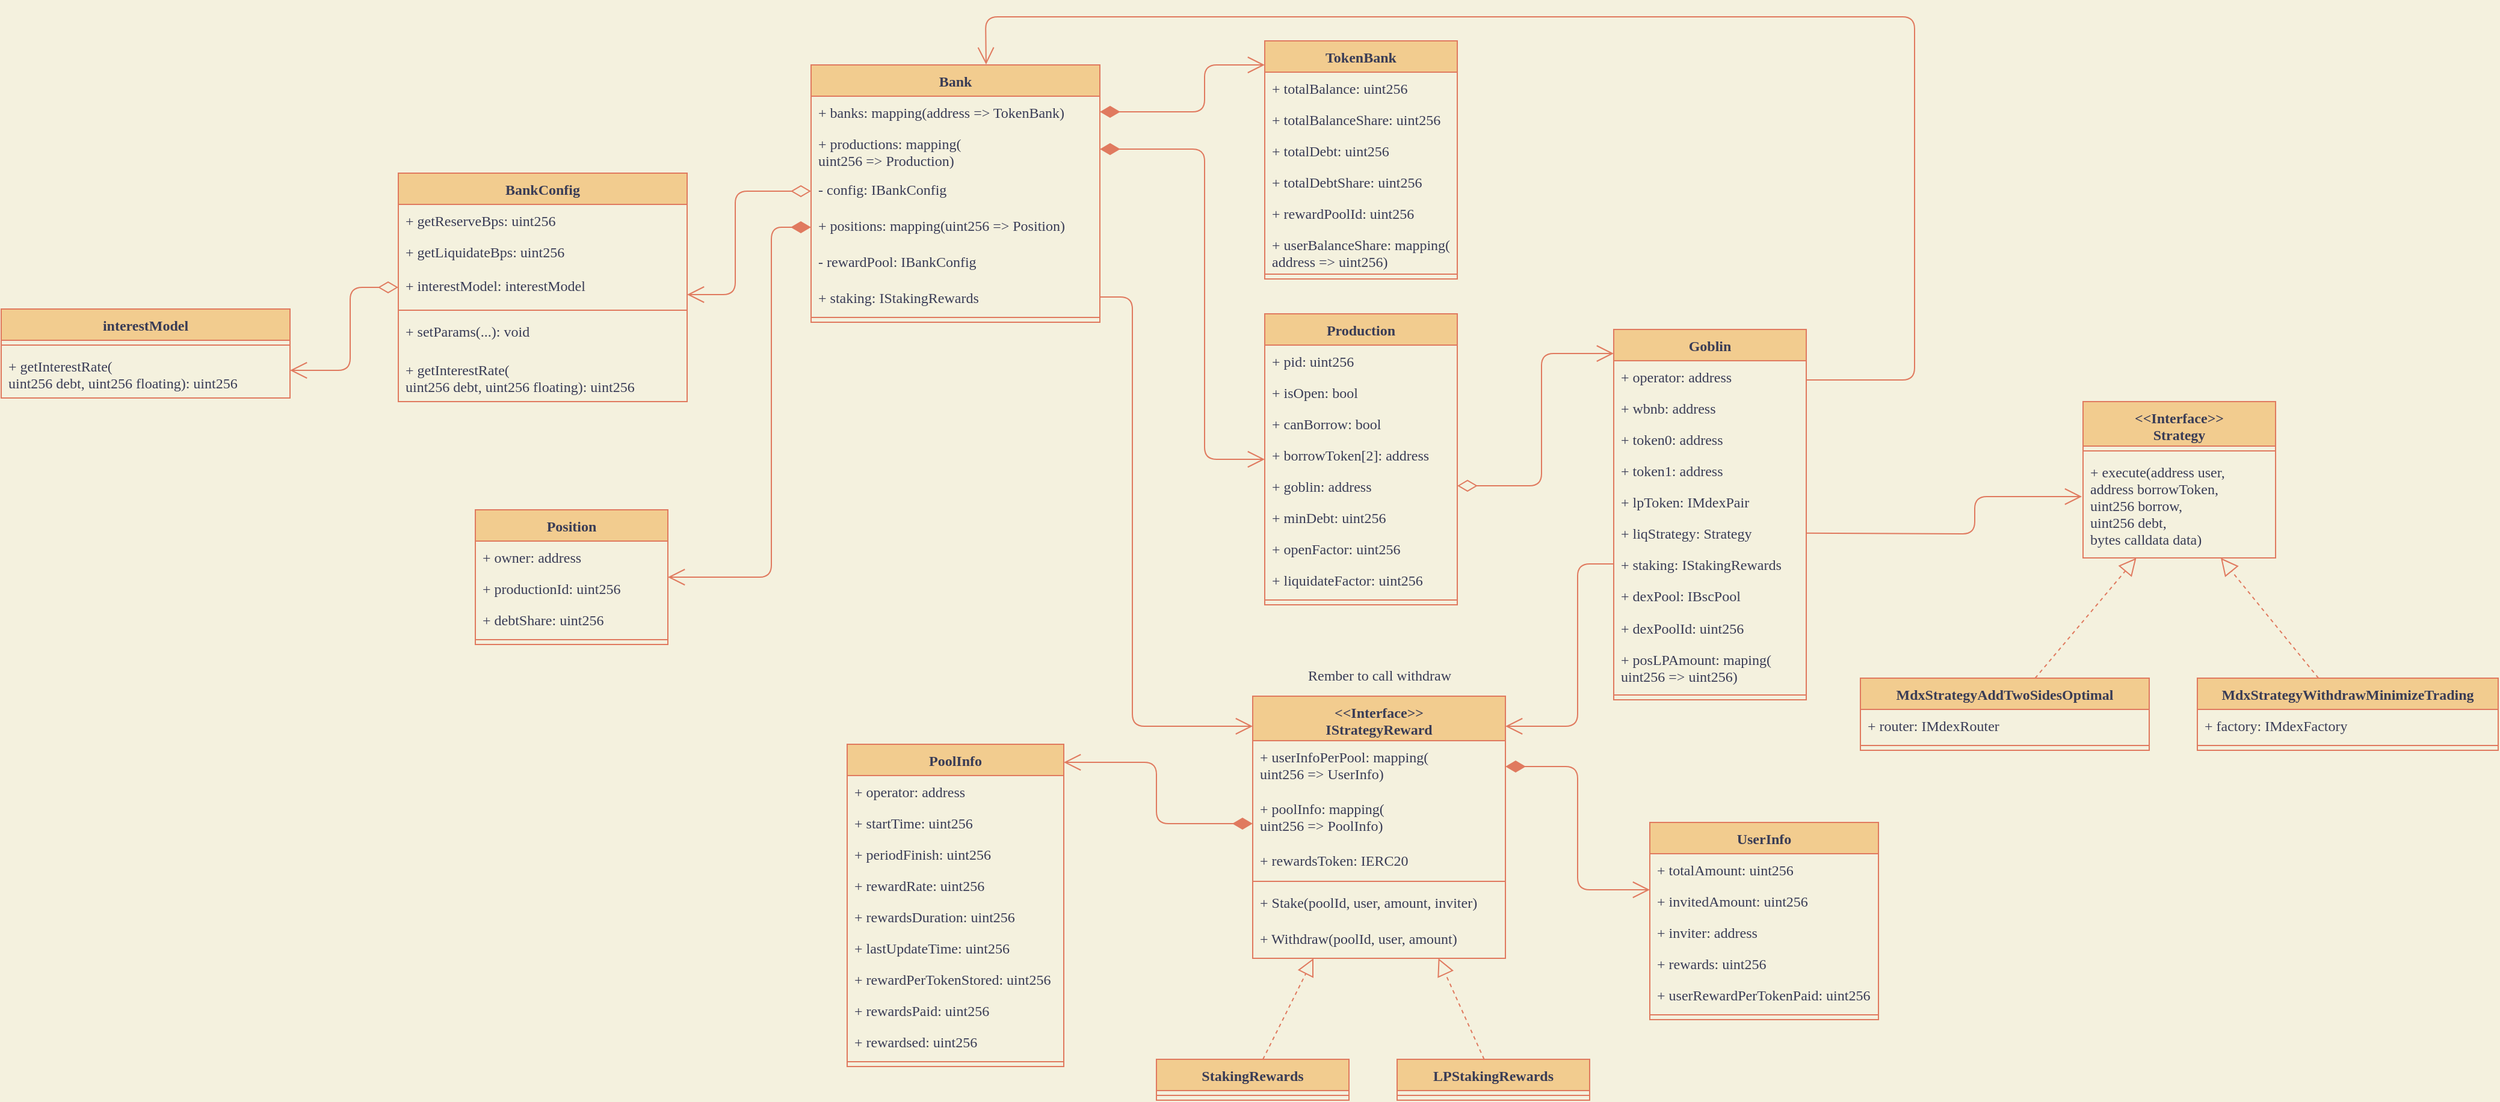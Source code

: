 <mxfile>
    <diagram id="jswmAK12UX1AshvY_wTH" name="Page-1">
        <mxGraphModel dx="1374" dy="790" grid="1" gridSize="10" guides="1" tooltips="1" connect="1" arrows="1" fold="1" page="1" pageScale="1" pageWidth="827" pageHeight="1169" background="#F4F1DE" math="0" shadow="0">
            <root>
                <mxCell id="0"/>
                <mxCell id="1" parent="0"/>
                <mxCell id="24" value="Bank" style="swimlane;fontStyle=1;align=center;verticalAlign=top;childLayout=stackLayout;horizontal=1;startSize=26;horizontalStack=0;resizeParent=1;resizeParentMax=0;resizeLast=0;collapsible=1;marginBottom=0;fillColor=#F2CC8F;strokeColor=#E07A5F;fontColor=#393C56;fontFamily=Times New Roman;" parent="1" vertex="1">
                    <mxGeometry x="693" y="60" width="240" height="214" as="geometry"/>
                </mxCell>
                <mxCell id="25" value="+ banks: mapping(address =&gt; TokenBank)" style="text;strokeColor=none;fillColor=none;align=left;verticalAlign=top;spacingLeft=4;spacingRight=4;overflow=hidden;rotatable=0;points=[[0,0.5],[1,0.5]];portConstraint=eastwest;fontColor=#393C56;fontFamily=Times New Roman;" parent="24" vertex="1">
                    <mxGeometry y="26" width="240" height="26" as="geometry"/>
                </mxCell>
                <mxCell id="26" value="+ productions: mapping(&#10;uint256 =&gt; Production)" style="text;strokeColor=none;fillColor=none;align=left;verticalAlign=top;spacingLeft=4;spacingRight=4;overflow=hidden;rotatable=0;points=[[0,0.5],[1,0.5]];portConstraint=eastwest;fontColor=#393C56;fontFamily=Times New Roman;" parent="24" vertex="1">
                    <mxGeometry y="52" width="240" height="38" as="geometry"/>
                </mxCell>
                <mxCell id="57" value="- config: IBankConfig" style="text;strokeColor=none;fillColor=none;align=left;verticalAlign=top;spacingLeft=4;spacingRight=4;overflow=hidden;rotatable=0;points=[[0,0.5],[1,0.5]];portConstraint=eastwest;fontColor=#393C56;fontFamily=Times New Roman;" parent="24" vertex="1">
                    <mxGeometry y="90" width="240" height="30" as="geometry"/>
                </mxCell>
                <mxCell id="27" value="+ positions: mapping(uint256 =&gt; Position)" style="text;strokeColor=none;fillColor=none;align=left;verticalAlign=top;spacingLeft=4;spacingRight=4;overflow=hidden;rotatable=0;points=[[0,0.5],[1,0.5]];portConstraint=eastwest;fontColor=#393C56;fontFamily=Times New Roman;" parent="24" vertex="1">
                    <mxGeometry y="120" width="240" height="30" as="geometry"/>
                </mxCell>
                <mxCell id="148" value="- rewardPool: IBankConfig" style="text;strokeColor=none;fillColor=none;align=left;verticalAlign=top;spacingLeft=4;spacingRight=4;overflow=hidden;rotatable=0;points=[[0,0.5],[1,0.5]];portConstraint=eastwest;fontColor=#393C56;fontFamily=Times New Roman;" parent="24" vertex="1">
                    <mxGeometry y="150" width="240" height="30" as="geometry"/>
                </mxCell>
                <mxCell id="153" value="+ staking: IStakingRewards" style="text;strokeColor=none;fillColor=none;align=left;verticalAlign=top;spacingLeft=4;spacingRight=4;overflow=hidden;rotatable=0;points=[[0,0.5],[1,0.5]];portConstraint=eastwest;fontColor=#393C56;fontFamily=Times New Roman;" parent="24" vertex="1">
                    <mxGeometry y="180" width="240" height="26" as="geometry"/>
                </mxCell>
                <mxCell id="28" value="" style="line;strokeWidth=1;fillColor=none;align=left;verticalAlign=middle;spacingTop=-1;spacingLeft=3;spacingRight=3;rotatable=0;labelPosition=right;points=[];portConstraint=eastwest;strokeColor=#E07A5F;fontColor=#393C56;fontFamily=Times New Roman;labelBackgroundColor=#F4F1DE;" parent="24" vertex="1">
                    <mxGeometry y="206" width="240" height="8" as="geometry"/>
                </mxCell>
                <mxCell id="32" value="TokenBank" style="swimlane;fontStyle=1;align=center;verticalAlign=top;childLayout=stackLayout;horizontal=1;startSize=26;horizontalStack=0;resizeParent=1;resizeParentMax=0;resizeLast=0;collapsible=1;marginBottom=0;fillColor=#F2CC8F;strokeColor=#E07A5F;fontColor=#393C56;fontFamily=Times New Roman;" parent="1" vertex="1">
                    <mxGeometry x="1070" y="40.0" width="160" height="198" as="geometry"/>
                </mxCell>
                <mxCell id="33" value="+ totalBalance: uint256" style="text;strokeColor=none;fillColor=none;align=left;verticalAlign=top;spacingLeft=4;spacingRight=4;overflow=hidden;rotatable=0;points=[[0,0.5],[1,0.5]];portConstraint=eastwest;fontColor=#393C56;labelBackgroundColor=none;fontFamily=Times New Roman;" parent="32" vertex="1">
                    <mxGeometry y="26" width="160" height="26" as="geometry"/>
                </mxCell>
                <mxCell id="196" value="+ totalBalanceShare: uint256" style="text;strokeColor=none;fillColor=none;align=left;verticalAlign=top;spacingLeft=4;spacingRight=4;overflow=hidden;rotatable=0;points=[[0,0.5],[1,0.5]];portConstraint=eastwest;fontColor=#393C56;labelBackgroundColor=none;fontFamily=Times New Roman;" parent="32" vertex="1">
                    <mxGeometry y="52" width="160" height="26" as="geometry"/>
                </mxCell>
                <mxCell id="34" value="+ totalDebt: uint256" style="text;strokeColor=none;fillColor=none;align=left;verticalAlign=top;spacingLeft=4;spacingRight=4;overflow=hidden;rotatable=0;points=[[0,0.5],[1,0.5]];portConstraint=eastwest;fontColor=#393C56;fontFamily=Times New Roman;" parent="32" vertex="1">
                    <mxGeometry y="78" width="160" height="26" as="geometry"/>
                </mxCell>
                <mxCell id="37" value="+ totalDebtShare: uint256" style="text;strokeColor=none;fillColor=none;align=left;verticalAlign=top;spacingLeft=4;spacingRight=4;overflow=hidden;rotatable=0;points=[[0,0.5],[1,0.5]];portConstraint=eastwest;fontColor=#393C56;fontFamily=Times New Roman;" parent="32" vertex="1">
                    <mxGeometry y="104" width="160" height="26" as="geometry"/>
                </mxCell>
                <mxCell id="147" value="+ rewardPoolId: uint256" style="text;strokeColor=none;fillColor=none;align=left;verticalAlign=top;spacingLeft=4;spacingRight=4;overflow=hidden;rotatable=0;points=[[0,0.5],[1,0.5]];portConstraint=eastwest;fontColor=#393C56;fontFamily=Times New Roman;" parent="32" vertex="1">
                    <mxGeometry y="130" width="160" height="26" as="geometry"/>
                </mxCell>
                <mxCell id="197" value="+ userBalanceShare: mapping(&#10;address =&gt; uint256)" style="text;strokeColor=none;fillColor=none;align=left;verticalAlign=top;spacingLeft=4;spacingRight=4;overflow=hidden;rotatable=0;points=[[0,0.5],[1,0.5]];portConstraint=eastwest;fontColor=#393C56;fontFamily=Times New Roman;" parent="32" vertex="1">
                    <mxGeometry y="156" width="160" height="34" as="geometry"/>
                </mxCell>
                <mxCell id="35" value="" style="line;strokeWidth=1;fillColor=none;align=left;verticalAlign=middle;spacingTop=-1;spacingLeft=3;spacingRight=3;rotatable=0;labelPosition=right;points=[];portConstraint=eastwest;strokeColor=#E07A5F;fontColor=#393C56;fontFamily=Times New Roman;labelBackgroundColor=#F4F1DE;" parent="32" vertex="1">
                    <mxGeometry y="190" width="160" height="8" as="geometry"/>
                </mxCell>
                <mxCell id="36" value="" style="endArrow=open;html=1;endSize=12;startArrow=diamondThin;startSize=14;startFill=1;edgeStyle=orthogonalEdgeStyle;align=left;verticalAlign=bottom;strokeColor=#E07A5F;fillColor=#F2CC8F;fontColor=#393C56;fontFamily=Times New Roman;labelBackgroundColor=#F4F1DE;" parent="1" source="25" target="32" edge="1">
                    <mxGeometry x="-1" y="3" relative="1" as="geometry">
                        <mxPoint x="933" y="100.004" as="sourcePoint"/>
                        <mxPoint x="989" y="130" as="targetPoint"/>
                        <Array as="points">
                            <mxPoint x="1020" y="99"/>
                            <mxPoint x="1020" y="60"/>
                        </Array>
                    </mxGeometry>
                </mxCell>
                <mxCell id="43" value="Production" style="swimlane;fontStyle=1;align=center;verticalAlign=top;childLayout=stackLayout;horizontal=1;startSize=26;horizontalStack=0;resizeParent=1;resizeParentMax=0;resizeLast=0;collapsible=1;marginBottom=0;fillColor=#F2CC8F;strokeColor=#E07A5F;fontColor=#393C56;fontFamily=Times New Roman;" parent="1" vertex="1">
                    <mxGeometry x="1070" y="267" width="160" height="242" as="geometry"/>
                </mxCell>
                <mxCell id="189" value="+ pid: uint256" style="text;strokeColor=none;fillColor=none;align=left;verticalAlign=top;spacingLeft=4;spacingRight=4;overflow=hidden;rotatable=0;points=[[0,0.5],[1,0.5]];portConstraint=eastwest;fontColor=#393C56;labelBackgroundColor=none;fontFamily=Times New Roman;" parent="43" vertex="1">
                    <mxGeometry y="26" width="160" height="26" as="geometry"/>
                </mxCell>
                <mxCell id="191" value="+ isOpen: bool" style="text;strokeColor=none;fillColor=none;align=left;verticalAlign=top;spacingLeft=4;spacingRight=4;overflow=hidden;rotatable=0;points=[[0,0.5],[1,0.5]];portConstraint=eastwest;fontColor=#393C56;fontFamily=Times New Roman;" parent="43" vertex="1">
                    <mxGeometry y="52" width="160" height="26" as="geometry"/>
                </mxCell>
                <mxCell id="193" value="+ canBorrow: bool" style="text;strokeColor=none;fillColor=none;align=left;verticalAlign=top;spacingLeft=4;spacingRight=4;overflow=hidden;rotatable=0;points=[[0,0.5],[1,0.5]];portConstraint=eastwest;fontColor=#393C56;fontFamily=Times New Roman;" parent="43" vertex="1">
                    <mxGeometry y="78" width="160" height="26" as="geometry"/>
                </mxCell>
                <mxCell id="192" value="+ borrowToken[2]: address" style="text;strokeColor=none;fillColor=none;align=left;verticalAlign=top;spacingLeft=4;spacingRight=4;overflow=hidden;rotatable=0;points=[[0,0.5],[1,0.5]];portConstraint=eastwest;fontColor=#393C56;labelBackgroundColor=none;fontFamily=Times New Roman;" parent="43" vertex="1">
                    <mxGeometry y="104" width="160" height="26" as="geometry"/>
                </mxCell>
                <mxCell id="45" value="+ goblin: address" style="text;strokeColor=none;fillColor=none;align=left;verticalAlign=top;spacingLeft=4;spacingRight=4;overflow=hidden;rotatable=0;points=[[0,0.5],[1,0.5]];portConstraint=eastwest;fontColor=#393C56;fontFamily=Times New Roman;" parent="43" vertex="1">
                    <mxGeometry y="130" width="160" height="26" as="geometry"/>
                </mxCell>
                <mxCell id="194" value="+ minDebt: uint256" style="text;strokeColor=none;fillColor=none;align=left;verticalAlign=top;spacingLeft=4;spacingRight=4;overflow=hidden;rotatable=0;points=[[0,0.5],[1,0.5]];portConstraint=eastwest;fontColor=#393C56;fontFamily=Times New Roman;" parent="43" vertex="1">
                    <mxGeometry y="156" width="160" height="26" as="geometry"/>
                </mxCell>
                <mxCell id="46" value="+ openFactor: uint256" style="text;strokeColor=none;fillColor=none;align=left;verticalAlign=top;spacingLeft=4;spacingRight=4;overflow=hidden;rotatable=0;points=[[0,0.5],[1,0.5]];portConstraint=eastwest;fontColor=#393C56;fontFamily=Times New Roman;" parent="43" vertex="1">
                    <mxGeometry y="182" width="160" height="26" as="geometry"/>
                </mxCell>
                <mxCell id="49" value="+ liquidateFactor: uint256" style="text;strokeColor=none;fillColor=none;align=left;verticalAlign=top;spacingLeft=4;spacingRight=4;overflow=hidden;rotatable=0;points=[[0,0.5],[1,0.5]];portConstraint=eastwest;fontColor=#393C56;fontFamily=Times New Roman;" parent="43" vertex="1">
                    <mxGeometry y="208" width="160" height="26" as="geometry"/>
                </mxCell>
                <mxCell id="47" value="" style="line;strokeWidth=1;fillColor=none;align=left;verticalAlign=middle;spacingTop=-1;spacingLeft=3;spacingRight=3;rotatable=0;labelPosition=right;points=[];portConstraint=eastwest;strokeColor=#E07A5F;fontColor=#393C56;fontFamily=Times New Roman;labelBackgroundColor=#F4F1DE;" parent="43" vertex="1">
                    <mxGeometry y="234" width="160" height="8" as="geometry"/>
                </mxCell>
                <mxCell id="48" value="" style="endArrow=open;html=1;endSize=12;startArrow=diamondThin;startSize=14;startFill=1;edgeStyle=orthogonalEdgeStyle;align=left;verticalAlign=bottom;strokeColor=#E07A5F;fillColor=#F2CC8F;fontColor=#393C56;fontFamily=Times New Roman;labelBackgroundColor=#F4F1DE;" parent="1" source="26" target="43" edge="1">
                    <mxGeometry x="-1" y="3" relative="1" as="geometry">
                        <mxPoint x="937" y="130" as="sourcePoint"/>
                        <mxPoint x="1020" y="280" as="targetPoint"/>
                        <Array as="points">
                            <mxPoint x="1020" y="130"/>
                            <mxPoint x="1020" y="388"/>
                        </Array>
                    </mxGeometry>
                </mxCell>
                <mxCell id="50" value="Position" style="swimlane;fontStyle=1;align=center;verticalAlign=top;childLayout=stackLayout;horizontal=1;startSize=26;horizontalStack=0;resizeParent=1;resizeParentMax=0;resizeLast=0;collapsible=1;marginBottom=0;fillColor=#F2CC8F;strokeColor=#E07A5F;fontColor=#393C56;fontFamily=Times New Roman;" parent="1" vertex="1">
                    <mxGeometry x="414" y="430" width="160" height="112" as="geometry"/>
                </mxCell>
                <mxCell id="51" value="+ owner: address" style="text;strokeColor=none;fillColor=none;align=left;verticalAlign=top;spacingLeft=4;spacingRight=4;overflow=hidden;rotatable=0;points=[[0,0.5],[1,0.5]];portConstraint=eastwest;fontColor=#393C56;labelBackgroundColor=none;fontFamily=Times New Roman;" parent="50" vertex="1">
                    <mxGeometry y="26" width="160" height="26" as="geometry"/>
                </mxCell>
                <mxCell id="52" value="+ productionId: uint256" style="text;strokeColor=none;fillColor=none;align=left;verticalAlign=top;spacingLeft=4;spacingRight=4;overflow=hidden;rotatable=0;points=[[0,0.5],[1,0.5]];portConstraint=eastwest;fontColor=#393C56;fontFamily=Times New Roman;" parent="50" vertex="1">
                    <mxGeometry y="52" width="160" height="26" as="geometry"/>
                </mxCell>
                <mxCell id="53" value="+ debtShare: uint256" style="text;strokeColor=none;fillColor=none;align=left;verticalAlign=top;spacingLeft=4;spacingRight=4;overflow=hidden;rotatable=0;points=[[0,0.5],[1,0.5]];portConstraint=eastwest;fontColor=#393C56;fontFamily=Times New Roman;" parent="50" vertex="1">
                    <mxGeometry y="78" width="160" height="26" as="geometry"/>
                </mxCell>
                <mxCell id="55" value="" style="line;strokeWidth=1;fillColor=none;align=left;verticalAlign=middle;spacingTop=-1;spacingLeft=3;spacingRight=3;rotatable=0;labelPosition=right;points=[];portConstraint=eastwest;strokeColor=#E07A5F;fontColor=#393C56;fontFamily=Times New Roman;labelBackgroundColor=#F4F1DE;" parent="50" vertex="1">
                    <mxGeometry y="104" width="160" height="8" as="geometry"/>
                </mxCell>
                <mxCell id="56" value="" style="endArrow=open;html=1;endSize=12;startArrow=diamondThin;startSize=14;startFill=1;edgeStyle=orthogonalEdgeStyle;align=left;verticalAlign=bottom;strokeColor=#E07A5F;fillColor=#F2CC8F;fontColor=#393C56;fontFamily=Times New Roman;labelBackgroundColor=#F4F1DE;" parent="1" source="27" target="50" edge="1">
                    <mxGeometry x="-1" y="3" relative="1" as="geometry">
                        <mxPoint x="670" y="210" as="sourcePoint"/>
                        <mxPoint x="1020" y="440" as="targetPoint"/>
                        <Array as="points">
                            <mxPoint x="660" y="195"/>
                            <mxPoint x="660" y="486"/>
                        </Array>
                    </mxGeometry>
                </mxCell>
                <mxCell id="58" value="BankConfig" style="swimlane;fontStyle=1;align=center;verticalAlign=top;childLayout=stackLayout;horizontal=1;startSize=26;horizontalStack=0;resizeParent=1;resizeParentMax=0;resizeLast=0;collapsible=1;marginBottom=0;fillColor=#F2CC8F;strokeColor=#E07A5F;fontColor=#393C56;fontFamily=Times New Roman;" parent="1" vertex="1">
                    <mxGeometry x="350" y="150" width="240" height="190" as="geometry"/>
                </mxCell>
                <mxCell id="59" value="+ getReserveBps: uint256" style="text;strokeColor=none;fillColor=none;align=left;verticalAlign=top;spacingLeft=4;spacingRight=4;overflow=hidden;rotatable=0;points=[[0,0.5],[1,0.5]];portConstraint=eastwest;fontColor=#393C56;fontFamily=Times New Roman;" parent="58" vertex="1">
                    <mxGeometry y="26" width="240" height="26" as="geometry"/>
                </mxCell>
                <mxCell id="60" value="+ getLiquidateBps: uint256" style="text;strokeColor=none;fillColor=none;align=left;verticalAlign=top;spacingLeft=4;spacingRight=4;overflow=hidden;rotatable=0;points=[[0,0.5],[1,0.5]];portConstraint=eastwest;fontColor=#393C56;fontFamily=Times New Roman;" parent="58" vertex="1">
                    <mxGeometry y="52" width="240" height="28" as="geometry"/>
                </mxCell>
                <mxCell id="61" value="+ interestModel: interestModel" style="text;strokeColor=none;fillColor=none;align=left;verticalAlign=top;spacingLeft=4;spacingRight=4;overflow=hidden;rotatable=0;points=[[0,0.5],[1,0.5]];portConstraint=eastwest;fontColor=#393C56;fontFamily=Times New Roman;" parent="58" vertex="1">
                    <mxGeometry y="80" width="240" height="30" as="geometry"/>
                </mxCell>
                <mxCell id="63" value="" style="line;strokeWidth=1;fillColor=none;align=left;verticalAlign=middle;spacingTop=-1;spacingLeft=3;spacingRight=3;rotatable=0;labelPosition=right;points=[];portConstraint=eastwest;strokeColor=#E07A5F;fontColor=#393C56;fontFamily=Times New Roman;labelBackgroundColor=#F4F1DE;" parent="58" vertex="1">
                    <mxGeometry y="110" width="240" height="8" as="geometry"/>
                </mxCell>
                <mxCell id="64" value="+ setParams(...): void" style="text;strokeColor=none;fillColor=none;align=left;verticalAlign=top;spacingLeft=4;spacingRight=4;overflow=hidden;rotatable=0;points=[[0,0.5],[1,0.5]];portConstraint=eastwest;fontColor=#393C56;html=1;fontFamily=Times New Roman;" parent="58" vertex="1">
                    <mxGeometry y="118" width="240" height="32" as="geometry"/>
                </mxCell>
                <mxCell id="65" value="+ getInterestRate(&lt;br&gt;uint256 debt, uint256 floating): uint256" style="text;strokeColor=none;fillColor=none;align=left;verticalAlign=top;spacingLeft=4;spacingRight=4;overflow=hidden;rotatable=0;points=[[0,0.5],[1,0.5]];portConstraint=eastwest;fontColor=#393C56;html=1;fontFamily=Times New Roman;" parent="58" vertex="1">
                    <mxGeometry y="150" width="240" height="40" as="geometry"/>
                </mxCell>
                <mxCell id="67" value="interestModel" style="swimlane;fontStyle=1;align=center;verticalAlign=top;childLayout=stackLayout;horizontal=1;startSize=26;horizontalStack=0;resizeParent=1;resizeParentMax=0;resizeLast=0;collapsible=1;marginBottom=0;fillColor=#F2CC8F;strokeColor=#E07A5F;fontColor=#393C56;fontFamily=Times New Roman;" parent="1" vertex="1">
                    <mxGeometry x="20" y="263" width="240" height="74" as="geometry"/>
                </mxCell>
                <mxCell id="72" value="" style="line;strokeWidth=1;fillColor=none;align=left;verticalAlign=middle;spacingTop=-1;spacingLeft=3;spacingRight=3;rotatable=0;labelPosition=right;points=[];portConstraint=eastwest;strokeColor=#E07A5F;fontColor=#393C56;fontFamily=Times New Roman;labelBackgroundColor=#F4F1DE;" parent="67" vertex="1">
                    <mxGeometry y="26" width="240" height="8" as="geometry"/>
                </mxCell>
                <mxCell id="74" value="+ getInterestRate(&lt;br&gt;uint256 debt, uint256 floating): uint256" style="text;strokeColor=none;fillColor=none;align=left;verticalAlign=top;spacingLeft=4;spacingRight=4;overflow=hidden;rotatable=0;points=[[0,0.5],[1,0.5]];portConstraint=eastwest;fontColor=#393C56;html=1;fontFamily=Times New Roman;" parent="67" vertex="1">
                    <mxGeometry y="34" width="240" height="40" as="geometry"/>
                </mxCell>
                <mxCell id="77" value="" style="endArrow=open;html=1;endSize=12;startArrow=diamondThin;startSize=14;startFill=0;edgeStyle=orthogonalEdgeStyle;align=left;verticalAlign=bottom;strokeColor=#E07A5F;fontColor=#393C56;fontFamily=Times New Roman;labelBackgroundColor=#F4F1DE;" parent="1" edge="1">
                    <mxGeometry x="-1" y="3" relative="1" as="geometry">
                        <mxPoint x="350" y="245" as="sourcePoint"/>
                        <mxPoint x="260" y="314" as="targetPoint"/>
                        <Array as="points">
                            <mxPoint x="310" y="245"/>
                            <mxPoint x="310" y="314"/>
                        </Array>
                    </mxGeometry>
                </mxCell>
                <mxCell id="78" value="" style="endArrow=open;html=1;endSize=12;startArrow=diamondThin;startSize=14;startFill=0;edgeStyle=orthogonalEdgeStyle;align=left;verticalAlign=bottom;strokeColor=#E07A5F;fontColor=#393C56;fontFamily=Times New Roman;labelBackgroundColor=#F4F1DE;" parent="1" source="57" edge="1">
                    <mxGeometry x="-1" y="3" relative="1" as="geometry">
                        <mxPoint x="640" y="180" as="sourcePoint"/>
                        <mxPoint x="590" y="251" as="targetPoint"/>
                        <Array as="points">
                            <mxPoint x="630" y="165"/>
                            <mxPoint x="630" y="251"/>
                        </Array>
                    </mxGeometry>
                </mxCell>
                <mxCell id="82" value="" style="endArrow=open;html=1;endSize=12;startArrow=diamondThin;startSize=14;startFill=0;edgeStyle=orthogonalEdgeStyle;align=left;verticalAlign=bottom;strokeColor=#E07A5F;fontColor=#393C56;fontFamily=Times New Roman;labelBackgroundColor=#F4F1DE;" parent="1" source="45" target="83" edge="1">
                    <mxGeometry x="-1" y="3" relative="1" as="geometry">
                        <mxPoint x="1300" y="240" as="sourcePoint"/>
                        <mxPoint x="1320" y="360" as="targetPoint"/>
                        <Array as="points">
                            <mxPoint x="1300" y="410"/>
                            <mxPoint x="1300" y="300"/>
                        </Array>
                    </mxGeometry>
                </mxCell>
                <mxCell id="83" value="Goblin" style="swimlane;fontStyle=1;align=center;verticalAlign=top;childLayout=stackLayout;horizontal=1;startSize=26;horizontalStack=0;resizeParent=1;resizeParentMax=0;resizeLast=0;collapsible=1;marginBottom=0;fillColor=#F2CC8F;strokeColor=#E07A5F;fontColor=#393C56;fontFamily=Times New Roman;" parent="1" vertex="1">
                    <mxGeometry x="1360" y="280" width="160" height="308" as="geometry"/>
                </mxCell>
                <mxCell id="87" value="+ operator: address" style="text;strokeColor=none;fillColor=none;align=left;verticalAlign=top;spacingLeft=4;spacingRight=4;overflow=hidden;rotatable=0;points=[[0,0.5],[1,0.5]];portConstraint=eastwest;fontColor=#393C56;fontFamily=Times New Roman;" parent="83" vertex="1">
                    <mxGeometry y="26" width="160" height="26" as="geometry"/>
                </mxCell>
                <mxCell id="84" value="+ wbnb: address" style="text;strokeColor=none;fillColor=none;align=left;verticalAlign=top;spacingLeft=4;spacingRight=4;overflow=hidden;rotatable=0;points=[[0,0.5],[1,0.5]];portConstraint=eastwest;fontColor=#393C56;labelBackgroundColor=none;fontFamily=Times New Roman;" parent="83" vertex="1">
                    <mxGeometry y="52" width="160" height="26" as="geometry"/>
                </mxCell>
                <mxCell id="85" value="+ token0: address" style="text;strokeColor=none;fillColor=none;align=left;verticalAlign=top;spacingLeft=4;spacingRight=4;overflow=hidden;rotatable=0;points=[[0,0.5],[1,0.5]];portConstraint=eastwest;fontColor=#393C56;fontFamily=Times New Roman;" parent="83" vertex="1">
                    <mxGeometry y="78" width="160" height="26" as="geometry"/>
                </mxCell>
                <mxCell id="86" value="+ token1: address" style="text;strokeColor=none;fillColor=none;align=left;verticalAlign=top;spacingLeft=4;spacingRight=4;overflow=hidden;rotatable=0;points=[[0,0.5],[1,0.5]];portConstraint=eastwest;fontColor=#393C56;fontFamily=Times New Roman;" parent="83" vertex="1">
                    <mxGeometry y="104" width="160" height="26" as="geometry"/>
                </mxCell>
                <mxCell id="89" value="+ lpToken: IMdexPair" style="text;strokeColor=none;fillColor=none;align=left;verticalAlign=top;spacingLeft=4;spacingRight=4;overflow=hidden;rotatable=0;points=[[0,0.5],[1,0.5]];portConstraint=eastwest;fontColor=#393C56;fontFamily=Times New Roman;" parent="83" vertex="1">
                    <mxGeometry y="130" width="160" height="26" as="geometry"/>
                </mxCell>
                <mxCell id="90" value="+ liqStrategy: Strategy" style="text;strokeColor=none;fillColor=none;align=left;verticalAlign=top;spacingLeft=4;spacingRight=4;overflow=hidden;rotatable=0;points=[[0,0.5],[1,0.5]];portConstraint=eastwest;fontColor=#393C56;fontFamily=Times New Roman;" parent="83" vertex="1">
                    <mxGeometry y="156" width="160" height="26" as="geometry"/>
                </mxCell>
                <mxCell id="91" value="+ staking: IStakingRewards" style="text;strokeColor=none;fillColor=none;align=left;verticalAlign=top;spacingLeft=4;spacingRight=4;overflow=hidden;rotatable=0;points=[[0,0.5],[1,0.5]];portConstraint=eastwest;fontColor=#393C56;fontFamily=Times New Roman;" parent="83" vertex="1">
                    <mxGeometry y="182" width="160" height="26" as="geometry"/>
                </mxCell>
                <mxCell id="177" value="+ dexPool: IBscPool" style="text;strokeColor=none;fillColor=none;align=left;verticalAlign=top;spacingLeft=4;spacingRight=4;overflow=hidden;rotatable=0;points=[[0,0.5],[1,0.5]];portConstraint=eastwest;fontColor=#393C56;fontFamily=Times New Roman;" parent="83" vertex="1">
                    <mxGeometry y="208" width="160" height="27" as="geometry"/>
                </mxCell>
                <mxCell id="166" value="+ dexPoolId: uint256" style="text;strokeColor=none;fillColor=none;align=left;verticalAlign=top;spacingLeft=4;spacingRight=4;overflow=hidden;rotatable=0;points=[[0,0.5],[1,0.5]];portConstraint=eastwest;fontColor=#393C56;fontFamily=Times New Roman;" parent="83" vertex="1">
                    <mxGeometry y="235" width="160" height="26" as="geometry"/>
                </mxCell>
                <mxCell id="198" value="+ posLPAmount: maping(&#10;uint256 =&gt; uint256)" style="text;strokeColor=none;fillColor=none;align=left;verticalAlign=top;spacingLeft=4;spacingRight=4;overflow=hidden;rotatable=0;points=[[0,0.5],[1,0.5]];portConstraint=eastwest;fontColor=#393C56;fontFamily=Times New Roman;" parent="83" vertex="1">
                    <mxGeometry y="261" width="160" height="39" as="geometry"/>
                </mxCell>
                <mxCell id="88" value="" style="line;strokeWidth=1;fillColor=none;align=left;verticalAlign=middle;spacingTop=-1;spacingLeft=3;spacingRight=3;rotatable=0;labelPosition=right;points=[];portConstraint=eastwest;strokeColor=#E07A5F;fontColor=#393C56;fontFamily=Times New Roman;labelBackgroundColor=#F4F1DE;" parent="83" vertex="1">
                    <mxGeometry y="300" width="160" height="8" as="geometry"/>
                </mxCell>
                <mxCell id="92" value="" style="endArrow=open;endFill=1;endSize=12;html=1;strokeColor=#E07A5F;fillColor=#F2CC8F;fontColor=#393C56;entryX=0.606;entryY=-0.002;entryDx=0;entryDy=0;entryPerimeter=0;exitX=1;exitY=0.615;exitDx=0;exitDy=0;exitPerimeter=0;fontFamily=Times New Roman;labelBackgroundColor=#F4F1DE;" parent="1" source="87" target="24" edge="1">
                    <mxGeometry width="160" relative="1" as="geometry">
                        <mxPoint x="1520" y="400" as="sourcePoint"/>
                        <mxPoint x="900" y="30" as="targetPoint"/>
                        <Array as="points">
                            <mxPoint x="1610" y="322"/>
                            <mxPoint x="1610" y="20"/>
                            <mxPoint x="1240" y="20"/>
                            <mxPoint x="838" y="20"/>
                        </Array>
                    </mxGeometry>
                </mxCell>
                <mxCell id="110" value="StakingRewards" style="swimlane;fontStyle=1;align=center;verticalAlign=top;childLayout=stackLayout;horizontal=1;startSize=26;horizontalStack=0;resizeParent=1;resizeParentMax=0;resizeLast=0;collapsible=1;marginBottom=0;fillColor=#F2CC8F;strokeColor=#E07A5F;fontColor=#393C56;fontFamily=Times New Roman;" parent="1" vertex="1">
                    <mxGeometry x="980" y="887" width="160" height="34" as="geometry"/>
                </mxCell>
                <mxCell id="113" value="" style="line;strokeWidth=1;fillColor=none;align=left;verticalAlign=middle;spacingTop=-1;spacingLeft=3;spacingRight=3;rotatable=0;labelPosition=right;points=[];portConstraint=eastwest;strokeColor=#E07A5F;fontColor=#393C56;fontFamily=Times New Roman;labelBackgroundColor=#F4F1DE;" parent="110" vertex="1">
                    <mxGeometry y="26" width="160" height="8" as="geometry"/>
                </mxCell>
                <mxCell id="127" value="&lt;&lt;Interface&gt;&gt;&#10;Strategy" style="swimlane;fontStyle=1;align=center;verticalAlign=top;childLayout=stackLayout;horizontal=1;startSize=37;horizontalStack=0;resizeParent=1;resizeParentMax=0;resizeLast=0;collapsible=1;marginBottom=0;rounded=0;sketch=0;strokeColor=#E07A5F;fillColor=#F2CC8F;fontColor=#393C56;fontFamily=Times New Roman;" parent="1" vertex="1">
                    <mxGeometry x="1750" y="340" width="160" height="130" as="geometry"/>
                </mxCell>
                <mxCell id="129" value="" style="line;strokeWidth=1;fillColor=none;align=left;verticalAlign=middle;spacingTop=-1;spacingLeft=3;spacingRight=3;rotatable=0;labelPosition=right;points=[];portConstraint=eastwest;strokeColor=#E07A5F;fontColor=#393C56;fontFamily=Times New Roman;labelBackgroundColor=#F4F1DE;" parent="127" vertex="1">
                    <mxGeometry y="37" width="160" height="8" as="geometry"/>
                </mxCell>
                <mxCell id="130" value="+ execute(address user, &#10;address borrowToken, &#10;uint256 borrow, &#10;uint256 debt, &#10;bytes calldata data)" style="text;strokeColor=none;fillColor=none;align=left;verticalAlign=top;spacingLeft=4;spacingRight=4;overflow=hidden;rotatable=0;points=[[0,0.5],[1,0.5]];portConstraint=eastwest;fontColor=#393C56;fontFamily=Times New Roman;" parent="127" vertex="1">
                    <mxGeometry y="45" width="160" height="85" as="geometry"/>
                </mxCell>
                <mxCell id="131" value="MdxStrategyAddTwoSidesOptimal" style="swimlane;fontStyle=1;align=center;verticalAlign=top;childLayout=stackLayout;horizontal=1;startSize=26;horizontalStack=0;resizeParent=1;resizeParentMax=0;resizeLast=0;collapsible=1;marginBottom=0;rounded=0;sketch=0;strokeColor=#E07A5F;fillColor=#F2CC8F;fontColor=#393C56;fontFamily=Times New Roman;" parent="1" vertex="1">
                    <mxGeometry x="1565" y="570" width="240" height="60" as="geometry">
                        <mxRectangle x="1630" y="560" width="230" height="26" as="alternateBounds"/>
                    </mxGeometry>
                </mxCell>
                <mxCell id="132" value="+ router: IMdexRouter" style="text;strokeColor=none;fillColor=none;align=left;verticalAlign=top;spacingLeft=4;spacingRight=4;overflow=hidden;rotatable=0;points=[[0,0.5],[1,0.5]];portConstraint=eastwest;fontColor=#393C56;fontFamily=Times New Roman;" parent="131" vertex="1">
                    <mxGeometry y="26" width="240" height="26" as="geometry"/>
                </mxCell>
                <mxCell id="133" value="" style="line;strokeWidth=1;fillColor=none;align=left;verticalAlign=middle;spacingTop=-1;spacingLeft=3;spacingRight=3;rotatable=0;labelPosition=right;points=[];portConstraint=eastwest;strokeColor=#E07A5F;fontColor=#393C56;fontFamily=Times New Roman;labelBackgroundColor=#F4F1DE;" parent="131" vertex="1">
                    <mxGeometry y="52" width="240" height="8" as="geometry"/>
                </mxCell>
                <mxCell id="135" value="MdxStrategyWithdrawMinimizeTrading" style="swimlane;fontStyle=1;align=center;verticalAlign=top;childLayout=stackLayout;horizontal=1;startSize=26;horizontalStack=0;resizeParent=1;resizeParentMax=0;resizeLast=0;collapsible=1;marginBottom=0;rounded=0;sketch=0;strokeColor=#E07A5F;fillColor=#F2CC8F;fontColor=#393C56;fontFamily=Times New Roman;" parent="1" vertex="1">
                    <mxGeometry x="1845" y="570" width="250" height="60" as="geometry"/>
                </mxCell>
                <mxCell id="136" value="+ factory: IMdexFactory" style="text;strokeColor=none;fillColor=none;align=left;verticalAlign=top;spacingLeft=4;spacingRight=4;overflow=hidden;rotatable=0;points=[[0,0.5],[1,0.5]];portConstraint=eastwest;fontColor=#393C56;fontFamily=Times New Roman;" parent="135" vertex="1">
                    <mxGeometry y="26" width="250" height="26" as="geometry"/>
                </mxCell>
                <mxCell id="137" value="" style="line;strokeWidth=1;fillColor=none;align=left;verticalAlign=middle;spacingTop=-1;spacingLeft=3;spacingRight=3;rotatable=0;labelPosition=right;points=[];portConstraint=eastwest;strokeColor=#E07A5F;fontColor=#393C56;fontFamily=Times New Roman;labelBackgroundColor=#F4F1DE;" parent="135" vertex="1">
                    <mxGeometry y="52" width="250" height="8" as="geometry"/>
                </mxCell>
                <mxCell id="139" value="" style="endArrow=block;dashed=1;endFill=0;endSize=12;html=1;strokeColor=#E07A5F;fillColor=#F2CC8F;fontColor=#393C56;fontFamily=Times New Roman;labelBackgroundColor=#F4F1DE;" parent="1" source="131" target="130" edge="1">
                    <mxGeometry width="160" relative="1" as="geometry">
                        <mxPoint x="1690" y="540" as="sourcePoint"/>
                        <mxPoint x="1850" y="540" as="targetPoint"/>
                    </mxGeometry>
                </mxCell>
                <mxCell id="141" value="" style="endArrow=block;dashed=1;endFill=0;endSize=12;html=1;strokeColor=#E07A5F;fillColor=#F2CC8F;fontColor=#393C56;fontFamily=Times New Roman;labelBackgroundColor=#F4F1DE;" parent="1" source="135" target="130" edge="1">
                    <mxGeometry width="160" relative="1" as="geometry">
                        <mxPoint x="1880" y="558.13" as="sourcePoint"/>
                        <mxPoint x="2035" y="460" as="targetPoint"/>
                    </mxGeometry>
                </mxCell>
                <mxCell id="149" value="&lt;&lt;Interface&gt;&gt;&#10;IStrategyReward" style="swimlane;fontStyle=1;align=center;verticalAlign=top;childLayout=stackLayout;horizontal=1;startSize=37;horizontalStack=0;resizeParent=1;resizeParentMax=0;resizeLast=0;collapsible=1;marginBottom=0;rounded=0;sketch=0;strokeColor=#E07A5F;fillColor=#F2CC8F;fontColor=#393C56;fontFamily=Times New Roman;" parent="1" vertex="1">
                    <mxGeometry x="1060" y="585" width="210" height="218" as="geometry"/>
                </mxCell>
                <mxCell id="162" value="+ userInfoPerPool: mapping(&#10;uint256 =&gt; UserInfo)" style="text;strokeColor=none;fillColor=none;align=left;verticalAlign=top;spacingLeft=4;spacingRight=4;overflow=hidden;rotatable=0;points=[[0,0.5],[1,0.5]];portConstraint=eastwest;fontColor=#393C56;fontFamily=Times New Roman;" parent="149" vertex="1">
                    <mxGeometry y="37" width="210" height="43" as="geometry"/>
                </mxCell>
                <mxCell id="163" value="+ poolInfo: mapping(&#10;uint256 =&gt; PoolInfo)" style="text;strokeColor=none;fillColor=none;align=left;verticalAlign=top;spacingLeft=4;spacingRight=4;overflow=hidden;rotatable=0;points=[[0,0.5],[1,0.5]];portConstraint=eastwest;fontColor=#393C56;fontFamily=Times New Roman;" parent="149" vertex="1">
                    <mxGeometry y="80" width="210" height="43" as="geometry"/>
                </mxCell>
                <mxCell id="180" value="+ rewardsToken: IERC20" style="text;strokeColor=none;fillColor=none;align=left;verticalAlign=top;spacingLeft=4;spacingRight=4;overflow=hidden;rotatable=0;points=[[0,0.5],[1,0.5]];portConstraint=eastwest;fontColor=#393C56;fontFamily=Times New Roman;" parent="149" vertex="1">
                    <mxGeometry y="123" width="210" height="27" as="geometry"/>
                </mxCell>
                <mxCell id="150" value="" style="line;strokeWidth=1;fillColor=none;align=left;verticalAlign=middle;spacingTop=-1;spacingLeft=3;spacingRight=3;rotatable=0;labelPosition=right;points=[];portConstraint=eastwest;strokeColor=#E07A5F;fontColor=#393C56;fontFamily=Times New Roman;labelBackgroundColor=#F4F1DE;" parent="149" vertex="1">
                    <mxGeometry y="150" width="210" height="8" as="geometry"/>
                </mxCell>
                <mxCell id="151" value="+ Stake(poolId, user, amount, inviter)" style="text;strokeColor=none;fillColor=none;align=left;verticalAlign=top;spacingLeft=4;spacingRight=4;overflow=hidden;rotatable=0;points=[[0,0.5],[1,0.5]];portConstraint=eastwest;fontColor=#393C56;fontFamily=Times New Roman;" parent="149" vertex="1">
                    <mxGeometry y="158" width="210" height="30" as="geometry"/>
                </mxCell>
                <mxCell id="155" value="+ Withdraw(poolId, user, amount)" style="text;strokeColor=none;fillColor=none;align=left;verticalAlign=top;spacingLeft=4;spacingRight=4;overflow=hidden;rotatable=0;points=[[0,0.5],[1,0.5]];portConstraint=eastwest;fontColor=#393C56;fontFamily=Times New Roman;" parent="149" vertex="1">
                    <mxGeometry y="188" width="210" height="30" as="geometry"/>
                </mxCell>
                <mxCell id="152" value="" style="endArrow=open;html=1;edgeStyle=orthogonalEdgeStyle;strokeColor=#E07A5F;fillColor=#F2CC8F;fontColor=#393C56;endFill=0;endSize=12;fontFamily=Times New Roman;labelBackgroundColor=#F4F1DE;" parent="1" source="91" target="149" edge="1">
                    <mxGeometry relative="1" as="geometry">
                        <mxPoint x="1410" y="475.0" as="sourcePoint"/>
                        <mxPoint x="1350" y="760" as="targetPoint"/>
                        <Array as="points">
                            <mxPoint x="1330" y="475"/>
                            <mxPoint x="1330" y="610"/>
                        </Array>
                    </mxGeometry>
                </mxCell>
                <mxCell id="154" value="" style="endArrow=open;html=1;edgeStyle=orthogonalEdgeStyle;strokeColor=#E07A5F;fillColor=#F2CC8F;fontColor=#393C56;endFill=0;endSize=12;fontFamily=Times New Roman;labelBackgroundColor=#F4F1DE;" parent="1" source="153" target="149" edge="1">
                    <mxGeometry relative="1" as="geometry">
                        <mxPoint x="970" y="210" as="sourcePoint"/>
                        <mxPoint x="960" y="750" as="targetPoint"/>
                        <Array as="points">
                            <mxPoint x="960" y="253"/>
                            <mxPoint x="960" y="610"/>
                        </Array>
                    </mxGeometry>
                </mxCell>
                <mxCell id="156" value="LPStakingRewards" style="swimlane;fontStyle=1;align=center;verticalAlign=top;childLayout=stackLayout;horizontal=1;startSize=26;horizontalStack=0;resizeParent=1;resizeParentMax=0;resizeLast=0;collapsible=1;marginBottom=0;fillColor=#F2CC8F;strokeColor=#E07A5F;fontColor=#393C56;fontFamily=Times New Roman;" parent="1" vertex="1">
                    <mxGeometry x="1180" y="887" width="160" height="34" as="geometry"/>
                </mxCell>
                <mxCell id="159" value="" style="line;strokeWidth=1;fillColor=none;align=left;verticalAlign=middle;spacingTop=-1;spacingLeft=3;spacingRight=3;rotatable=0;labelPosition=right;points=[];portConstraint=eastwest;strokeColor=#E07A5F;fontColor=#393C56;fontFamily=Times New Roman;labelBackgroundColor=#F4F1DE;" parent="156" vertex="1">
                    <mxGeometry y="26" width="160" height="8" as="geometry"/>
                </mxCell>
                <mxCell id="160" value="" style="endArrow=block;dashed=1;endFill=0;endSize=12;html=1;strokeColor=#E07A5F;fillColor=#F2CC8F;fontColor=#393C56;fontFamily=Times New Roman;labelBackgroundColor=#F4F1DE;" parent="1" source="110" target="149" edge="1">
                    <mxGeometry width="160" relative="1" as="geometry">
                        <mxPoint x="1060" y="840" as="sourcePoint"/>
                        <mxPoint x="1134.055" y="750" as="targetPoint"/>
                    </mxGeometry>
                </mxCell>
                <mxCell id="161" value="" style="endArrow=block;dashed=1;endFill=0;endSize=12;html=1;strokeColor=#E07A5F;fillColor=#F2CC8F;fontColor=#393C56;fontFamily=Times New Roman;labelBackgroundColor=#F4F1DE;" parent="1" source="156" target="149" edge="1">
                    <mxGeometry width="160" relative="1" as="geometry">
                        <mxPoint x="1160.005" y="855" as="sourcePoint"/>
                        <mxPoint x="1211.908" y="780" as="targetPoint"/>
                    </mxGeometry>
                </mxCell>
                <mxCell id="164" value="PoolInfo" style="swimlane;fontStyle=1;align=center;verticalAlign=top;childLayout=stackLayout;horizontal=1;startSize=26;horizontalStack=0;resizeParent=1;resizeParentMax=0;resizeLast=0;collapsible=1;marginBottom=0;fillColor=#F2CC8F;strokeColor=#E07A5F;fontColor=#393C56;fontFamily=Times New Roman;" parent="1" vertex="1">
                    <mxGeometry x="723" y="625" width="180" height="268" as="geometry"/>
                </mxCell>
                <mxCell id="165" value="+ operator: address" style="text;strokeColor=none;fillColor=none;align=left;verticalAlign=top;spacingLeft=4;spacingRight=4;overflow=hidden;rotatable=0;points=[[0,0.5],[1,0.5]];portConstraint=eastwest;fontColor=#393C56;labelBackgroundColor=none;fontFamily=Times New Roman;" parent="164" vertex="1">
                    <mxGeometry y="26" width="180" height="26" as="geometry"/>
                </mxCell>
                <mxCell id="167" value="+ startTime: uint256" style="text;strokeColor=none;fillColor=none;align=left;verticalAlign=top;spacingLeft=4;spacingRight=4;overflow=hidden;rotatable=0;points=[[0,0.5],[1,0.5]];portConstraint=eastwest;fontColor=#393C56;fontFamily=Times New Roman;" parent="164" vertex="1">
                    <mxGeometry y="52" width="180" height="26" as="geometry"/>
                </mxCell>
                <mxCell id="181" value="+ periodFinish: uint256" style="text;strokeColor=none;fillColor=none;align=left;verticalAlign=top;spacingLeft=4;spacingRight=4;overflow=hidden;rotatable=0;points=[[0,0.5],[1,0.5]];portConstraint=eastwest;fontColor=#393C56;fontFamily=Times New Roman;" parent="164" vertex="1">
                    <mxGeometry y="78" width="180" height="26" as="geometry"/>
                </mxCell>
                <mxCell id="182" value="+ rewardRate: uint256" style="text;strokeColor=none;fillColor=none;align=left;verticalAlign=top;spacingLeft=4;spacingRight=4;overflow=hidden;rotatable=0;points=[[0,0.5],[1,0.5]];portConstraint=eastwest;fontColor=#393C56;fontFamily=Times New Roman;" parent="164" vertex="1">
                    <mxGeometry y="104" width="180" height="26" as="geometry"/>
                </mxCell>
                <mxCell id="183" value="+ rewardsDuration: uint256" style="text;strokeColor=none;fillColor=none;align=left;verticalAlign=top;spacingLeft=4;spacingRight=4;overflow=hidden;rotatable=0;points=[[0,0.5],[1,0.5]];portConstraint=eastwest;fontColor=#393C56;fontFamily=Times New Roman;" parent="164" vertex="1">
                    <mxGeometry y="130" width="180" height="26" as="geometry"/>
                </mxCell>
                <mxCell id="184" value="+ lastUpdateTime: uint256" style="text;strokeColor=none;fillColor=none;align=left;verticalAlign=top;spacingLeft=4;spacingRight=4;overflow=hidden;rotatable=0;points=[[0,0.5],[1,0.5]];portConstraint=eastwest;fontColor=#393C56;fontFamily=Times New Roman;" parent="164" vertex="1">
                    <mxGeometry y="156" width="180" height="26" as="geometry"/>
                </mxCell>
                <mxCell id="185" value="+ rewardPerTokenStored: uint256" style="text;strokeColor=none;fillColor=none;align=left;verticalAlign=top;spacingLeft=4;spacingRight=4;overflow=hidden;rotatable=0;points=[[0,0.5],[1,0.5]];portConstraint=eastwest;fontColor=#393C56;fontFamily=Times New Roman;" parent="164" vertex="1">
                    <mxGeometry y="182" width="180" height="26" as="geometry"/>
                </mxCell>
                <mxCell id="186" value="+ rewardsPaid: uint256" style="text;strokeColor=none;fillColor=none;align=left;verticalAlign=top;spacingLeft=4;spacingRight=4;overflow=hidden;rotatable=0;points=[[0,0.5],[1,0.5]];portConstraint=eastwest;fontColor=#393C56;fontFamily=Times New Roman;" parent="164" vertex="1">
                    <mxGeometry y="208" width="180" height="26" as="geometry"/>
                </mxCell>
                <mxCell id="187" value="+ rewardsed: uint256" style="text;strokeColor=none;fillColor=none;align=left;verticalAlign=top;spacingLeft=4;spacingRight=4;overflow=hidden;rotatable=0;points=[[0,0.5],[1,0.5]];portConstraint=eastwest;fontColor=#393C56;fontFamily=Times New Roman;" parent="164" vertex="1">
                    <mxGeometry y="234" width="180" height="26" as="geometry"/>
                </mxCell>
                <mxCell id="168" value="" style="line;strokeWidth=1;fillColor=none;align=left;verticalAlign=middle;spacingTop=-1;spacingLeft=3;spacingRight=3;rotatable=0;labelPosition=right;points=[];portConstraint=eastwest;strokeColor=#E07A5F;fontColor=#393C56;fontFamily=Times New Roman;labelBackgroundColor=#F4F1DE;" parent="164" vertex="1">
                    <mxGeometry y="260" width="180" height="8" as="geometry"/>
                </mxCell>
                <mxCell id="169" value="" style="endArrow=open;html=1;endSize=12;startArrow=diamondThin;startSize=14;startFill=1;edgeStyle=orthogonalEdgeStyle;align=left;verticalAlign=bottom;strokeColor=#E07A5F;fillColor=#F2CC8F;fontColor=#393C56;fontFamily=Times New Roman;labelBackgroundColor=#F4F1DE;" parent="1" source="163" target="164" edge="1">
                    <mxGeometry x="-1" y="3" relative="1" as="geometry">
                        <mxPoint x="922.76" y="690.66" as="sourcePoint"/>
                        <mxPoint x="980" y="1010" as="targetPoint"/>
                        <Array as="points">
                            <mxPoint x="980" y="691"/>
                            <mxPoint x="980" y="640"/>
                        </Array>
                    </mxGeometry>
                </mxCell>
                <mxCell id="170" value="UserInfo" style="swimlane;fontStyle=1;align=center;verticalAlign=top;childLayout=stackLayout;horizontal=1;startSize=26;horizontalStack=0;resizeParent=1;resizeParentMax=0;resizeLast=0;collapsible=1;marginBottom=0;fillColor=#F2CC8F;strokeColor=#E07A5F;fontColor=#393C56;fontFamily=Times New Roman;" parent="1" vertex="1">
                    <mxGeometry x="1390" y="690" width="190" height="164" as="geometry"/>
                </mxCell>
                <mxCell id="171" value="+ totalAmount: uint256" style="text;strokeColor=none;fillColor=none;align=left;verticalAlign=top;spacingLeft=4;spacingRight=4;overflow=hidden;rotatable=0;points=[[0,0.5],[1,0.5]];portConstraint=eastwest;fontColor=#393C56;labelBackgroundColor=none;fontFamily=Times New Roman;" parent="170" vertex="1">
                    <mxGeometry y="26" width="190" height="26" as="geometry"/>
                </mxCell>
                <mxCell id="172" value="+ invitedAmount: uint256" style="text;strokeColor=none;fillColor=none;align=left;verticalAlign=top;spacingLeft=4;spacingRight=4;overflow=hidden;rotatable=0;points=[[0,0.5],[1,0.5]];portConstraint=eastwest;fontColor=#393C56;fontFamily=Times New Roman;" parent="170" vertex="1">
                    <mxGeometry y="52" width="190" height="26" as="geometry"/>
                </mxCell>
                <mxCell id="173" value="+ inviter: address" style="text;strokeColor=none;fillColor=none;align=left;verticalAlign=top;spacingLeft=4;spacingRight=4;overflow=hidden;rotatable=0;points=[[0,0.5],[1,0.5]];portConstraint=eastwest;fontColor=#393C56;fontFamily=Times New Roman;" parent="170" vertex="1">
                    <mxGeometry y="78" width="190" height="26" as="geometry"/>
                </mxCell>
                <mxCell id="178" value="+ rewards: uint256" style="text;strokeColor=none;fillColor=none;align=left;verticalAlign=top;spacingLeft=4;spacingRight=4;overflow=hidden;rotatable=0;points=[[0,0.5],[1,0.5]];portConstraint=eastwest;fontColor=#393C56;fontFamily=Times New Roman;" parent="170" vertex="1">
                    <mxGeometry y="104" width="190" height="26" as="geometry"/>
                </mxCell>
                <mxCell id="179" value="+ userRewardPerTokenPaid: uint256" style="text;strokeColor=none;fillColor=none;align=left;verticalAlign=top;spacingLeft=4;spacingRight=4;overflow=hidden;rotatable=0;points=[[0,0.5],[1,0.5]];portConstraint=eastwest;fontColor=#393C56;fontFamily=Times New Roman;" parent="170" vertex="1">
                    <mxGeometry y="130" width="190" height="26" as="geometry"/>
                </mxCell>
                <mxCell id="174" value="" style="line;strokeWidth=1;fillColor=none;align=left;verticalAlign=middle;spacingTop=-1;spacingLeft=3;spacingRight=3;rotatable=0;labelPosition=right;points=[];portConstraint=eastwest;strokeColor=#E07A5F;fontColor=#393C56;fontFamily=Times New Roman;labelBackgroundColor=#F4F1DE;" parent="170" vertex="1">
                    <mxGeometry y="156" width="190" height="8" as="geometry"/>
                </mxCell>
                <mxCell id="175" value="" style="endArrow=open;html=1;endSize=12;startArrow=diamondThin;startSize=14;startFill=1;edgeStyle=orthogonalEdgeStyle;align=left;verticalAlign=bottom;strokeColor=#E07A5F;fillColor=#F2CC8F;fontColor=#393C56;fontFamily=Times New Roman;labelBackgroundColor=#F4F1DE;" parent="1" source="162" target="170" edge="1">
                    <mxGeometry x="-1" y="3" relative="1" as="geometry">
                        <mxPoint x="1330" y="630" as="sourcePoint"/>
                        <mxPoint x="1330" y="760" as="targetPoint"/>
                        <Array as="points">
                            <mxPoint x="1330" y="644"/>
                            <mxPoint x="1330" y="746"/>
                        </Array>
                    </mxGeometry>
                </mxCell>
                <mxCell id="188" value="Rember to call withdraw" style="text;html=1;resizable=0;autosize=1;align=center;verticalAlign=middle;points=[];fillColor=none;strokeColor=none;rounded=0;sketch=0;fontFamily=Times New Roman;fontColor=#393C56;" parent="1" vertex="1">
                    <mxGeometry x="1100" y="558" width="130" height="20" as="geometry"/>
                </mxCell>
                <mxCell id="199" value="" style="endArrow=open;endFill=1;endSize=12;html=1;entryX=-0.006;entryY=0.4;entryDx=0;entryDy=0;entryPerimeter=0;labelBackgroundColor=#F4F1DE;strokeColor=#E07A5F;fontColor=#393C56;" edge="1" parent="1" source="90" target="130">
                    <mxGeometry width="160" relative="1" as="geometry">
                        <mxPoint x="1440" y="450" as="sourcePoint"/>
                        <mxPoint x="1600" y="450" as="targetPoint"/>
                        <Array as="points">
                            <mxPoint x="1660" y="450"/>
                            <mxPoint x="1660" y="419"/>
                        </Array>
                    </mxGeometry>
                </mxCell>
            </root>
        </mxGraphModel>
    </diagram>
</mxfile>